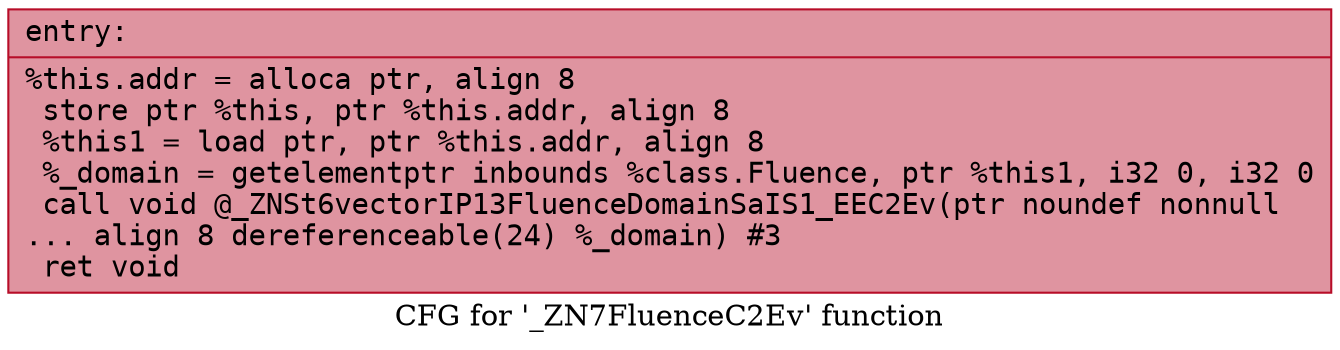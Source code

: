 digraph "CFG for '_ZN7FluenceC2Ev' function" {
	label="CFG for '_ZN7FluenceC2Ev' function";

	Node0x564271a26410 [shape=record,color="#b70d28ff", style=filled, fillcolor="#b70d2870" fontname="Courier",label="{entry:\l|  %this.addr = alloca ptr, align 8\l  store ptr %this, ptr %this.addr, align 8\l  %this1 = load ptr, ptr %this.addr, align 8\l  %_domain = getelementptr inbounds %class.Fluence, ptr %this1, i32 0, i32 0\l  call void @_ZNSt6vectorIP13FluenceDomainSaIS1_EEC2Ev(ptr noundef nonnull\l... align 8 dereferenceable(24) %_domain) #3\l  ret void\l}"];
}
